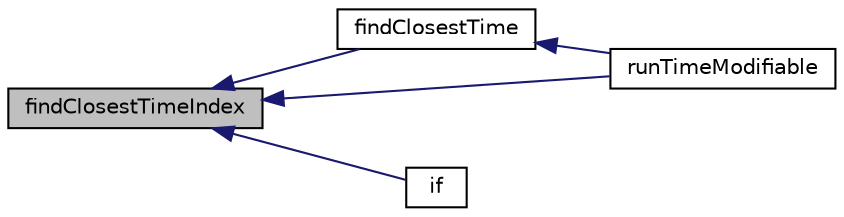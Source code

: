 digraph "findClosestTimeIndex"
{
  bgcolor="transparent";
  edge [fontname="Helvetica",fontsize="10",labelfontname="Helvetica",labelfontsize="10"];
  node [fontname="Helvetica",fontsize="10",shape=record];
  rankdir="LR";
  Node1 [label="findClosestTimeIndex",height=0.2,width=0.4,color="black", fillcolor="grey75", style="filled", fontcolor="black"];
  Node1 -> Node2 [dir="back",color="midnightblue",fontsize="10",style="solid",fontname="Helvetica"];
  Node2 [label="findClosestTime",height=0.2,width=0.4,color="black",URL="$a02610.html#a8117e8a0df2a9d411e13435e1676acf7",tooltip="Search the case for the time closest to the given time. "];
  Node2 -> Node3 [dir="back",color="midnightblue",fontsize="10",style="solid",fontname="Helvetica"];
  Node3 [label="runTimeModifiable",height=0.2,width=0.4,color="black",URL="$a02610.html#aaab0dea4737d8828f4f8b528817dc2e6",tooltip="Supports re-reading. "];
  Node1 -> Node4 [dir="back",color="midnightblue",fontsize="10",style="solid",fontname="Helvetica"];
  Node4 [label="if",height=0.2,width=0.4,color="black",URL="$a08201.html#a943dd1a7fce3e9adfe1224191d5b650b"];
  Node1 -> Node3 [dir="back",color="midnightblue",fontsize="10",style="solid",fontname="Helvetica"];
}
